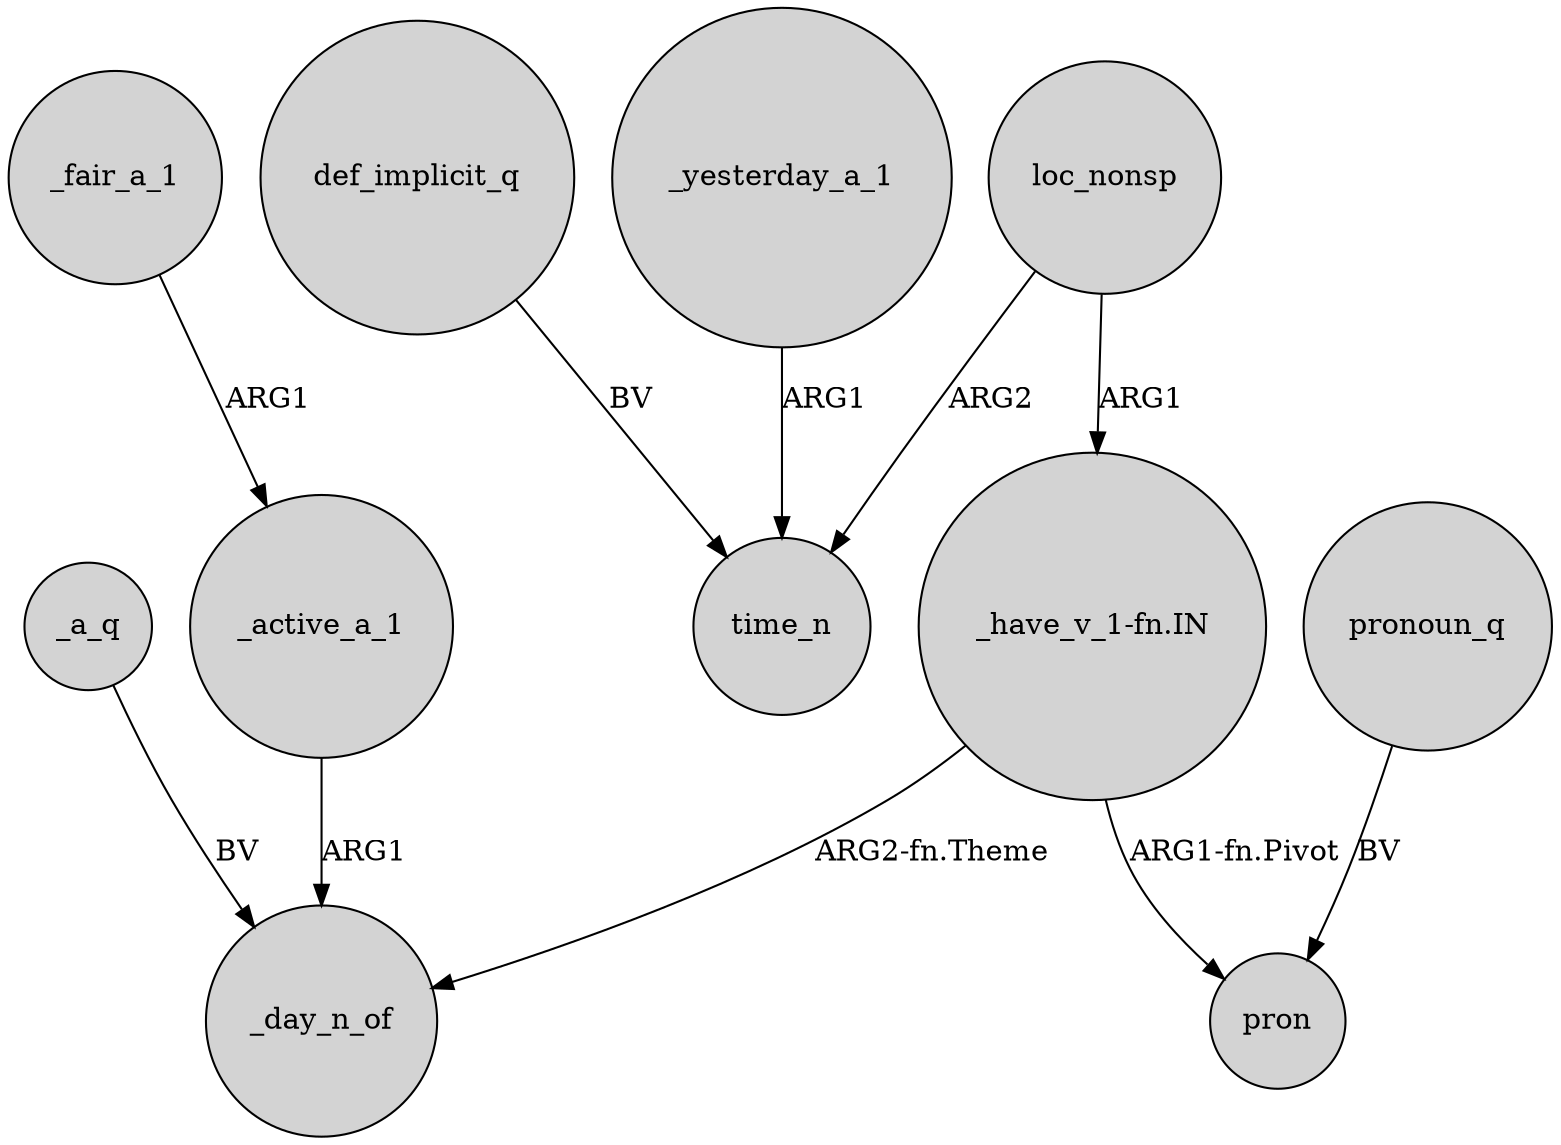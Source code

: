 digraph {
	node [shape=circle style=filled]
	_yesterday_a_1 -> time_n [label=ARG1]
	_a_q -> _day_n_of [label=BV]
	_fair_a_1 -> _active_a_1 [label=ARG1]
	"_have_v_1-fn.IN" -> pron [label="ARG1-fn.Pivot"]
	"_have_v_1-fn.IN" -> _day_n_of [label="ARG2-fn.Theme"]
	loc_nonsp -> time_n [label=ARG2]
	_active_a_1 -> _day_n_of [label=ARG1]
	loc_nonsp -> "_have_v_1-fn.IN" [label=ARG1]
	def_implicit_q -> time_n [label=BV]
	pronoun_q -> pron [label=BV]
}
